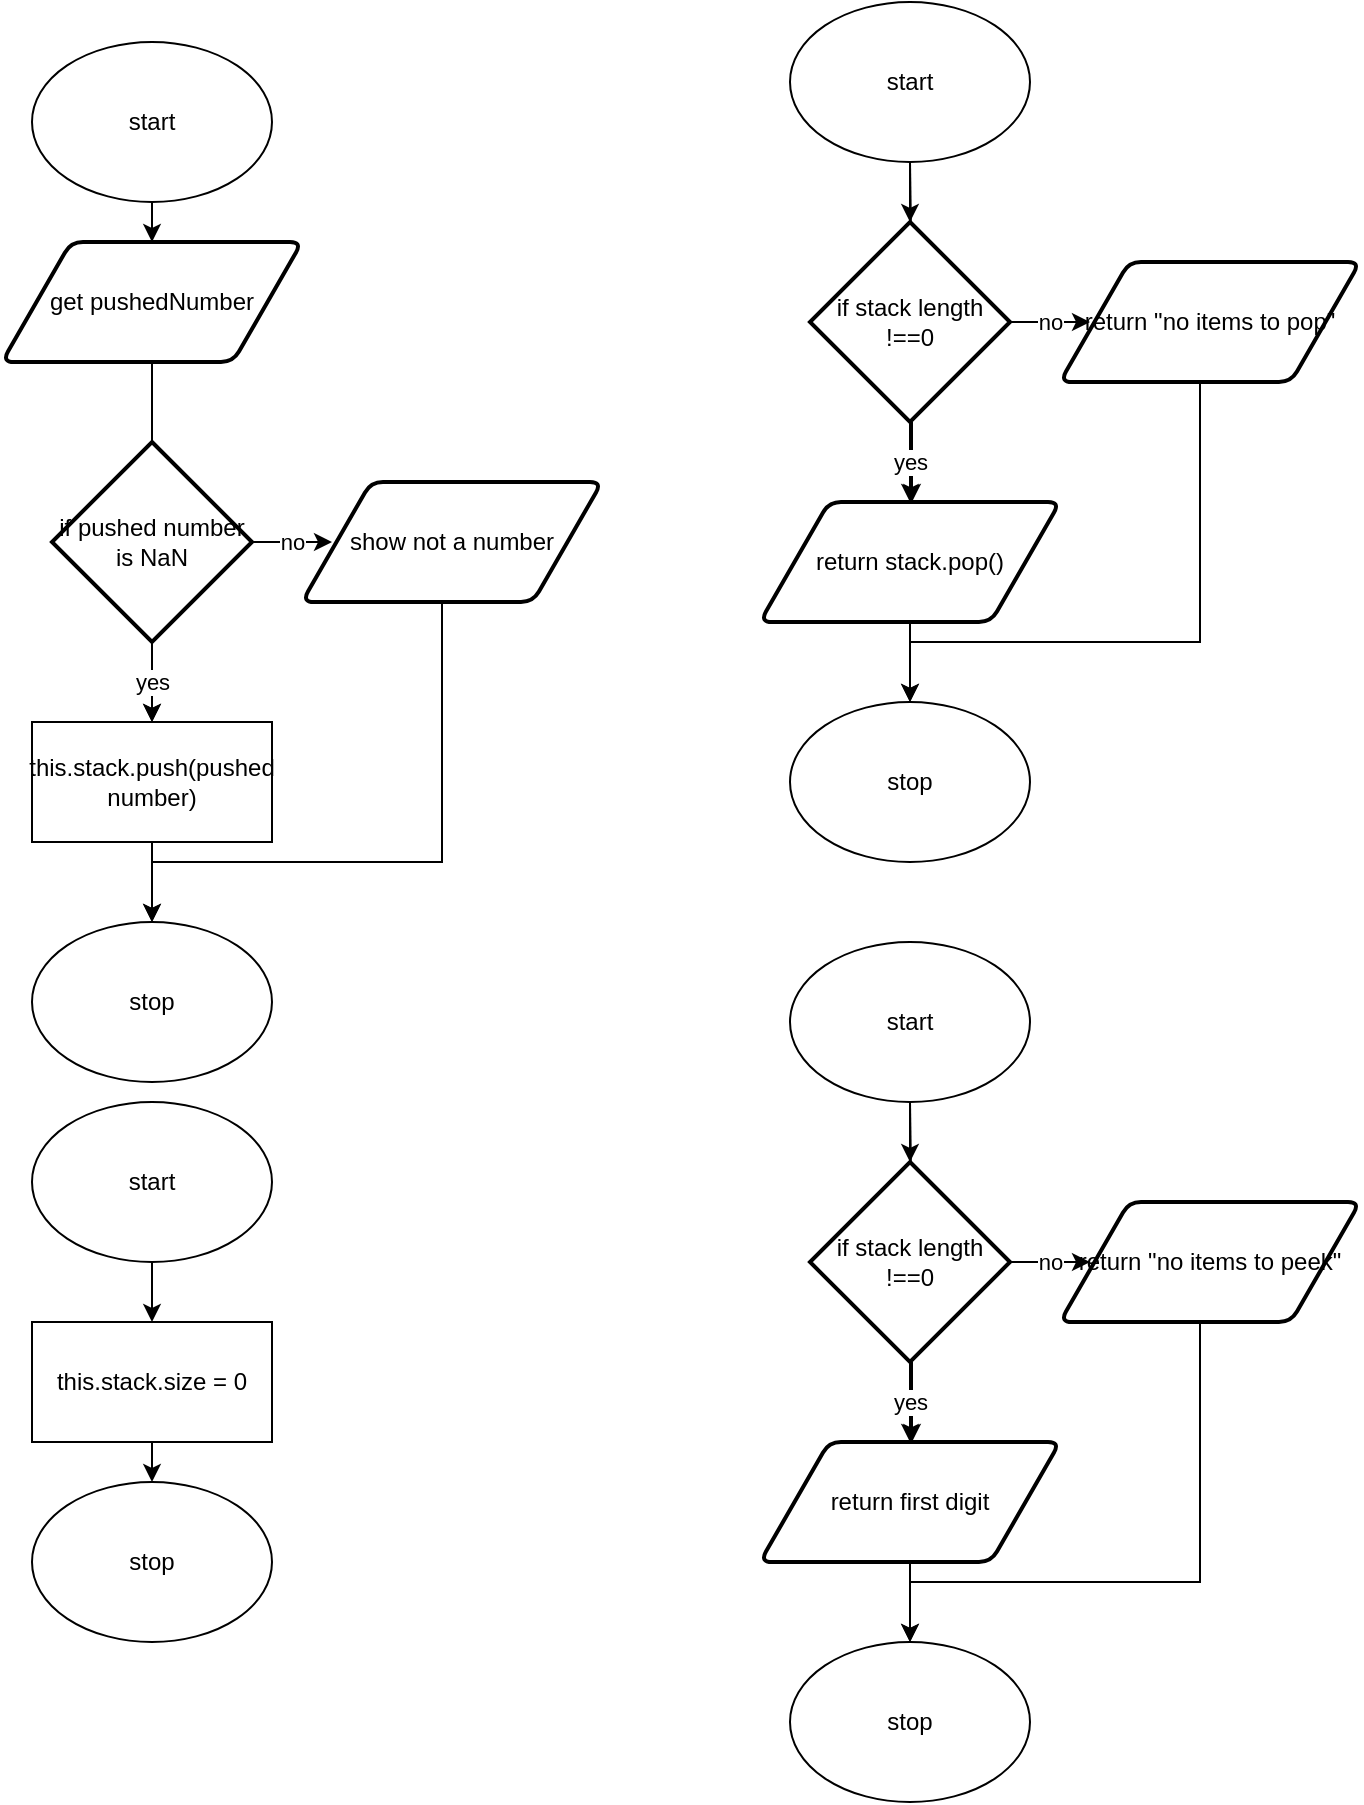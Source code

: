 <mxfile>
    <diagram id="lrFbZz4KpzctprWrjydp" name="Page-1">
        <mxGraphModel dx="690" dy="526" grid="1" gridSize="10" guides="1" tooltips="1" connect="1" arrows="1" fold="1" page="1" pageScale="1" pageWidth="827" pageHeight="1169" math="0" shadow="0">
            <root>
                <mxCell id="0"/>
                <mxCell id="1" parent="0"/>
                <mxCell id="9" style="edgeStyle=none;html=1;exitX=0.5;exitY=1;exitDx=0;exitDy=0;entryX=0.5;entryY=0;entryDx=0;entryDy=0;" parent="1" source="2" target="8" edge="1">
                    <mxGeometry relative="1" as="geometry"/>
                </mxCell>
                <mxCell id="2" value="start" style="ellipse;whiteSpace=wrap;html=1;" parent="1" vertex="1">
                    <mxGeometry x="35" y="20" width="120" height="80" as="geometry"/>
                </mxCell>
                <mxCell id="7" value="stop" style="ellipse;whiteSpace=wrap;html=1;" parent="1" vertex="1">
                    <mxGeometry x="35" y="460" width="120" height="80" as="geometry"/>
                </mxCell>
                <mxCell id="12" value="yes" style="edgeStyle=none;html=1;exitX=0.5;exitY=1;exitDx=0;exitDy=0;" parent="1" source="8" target="11" edge="1">
                    <mxGeometry relative="1" as="geometry">
                        <Array as="points">
                            <mxPoint x="95" y="350"/>
                        </Array>
                    </mxGeometry>
                </mxCell>
                <mxCell id="8" value="get pushedNumber" style="shape=parallelogram;html=1;strokeWidth=2;perimeter=parallelogramPerimeter;whiteSpace=wrap;rounded=1;arcSize=12;size=0.23;" parent="1" vertex="1">
                    <mxGeometry x="20" y="120" width="150" height="60" as="geometry"/>
                </mxCell>
                <mxCell id="32" style="edgeStyle=none;html=1;exitX=0.5;exitY=1;exitDx=0;exitDy=0;" parent="1" source="11" target="7" edge="1">
                    <mxGeometry relative="1" as="geometry"/>
                </mxCell>
                <mxCell id="11" value="this.stack.push(pushed number)" style="rounded=0;whiteSpace=wrap;html=1;" parent="1" vertex="1">
                    <mxGeometry x="35" y="360" width="120" height="60" as="geometry"/>
                </mxCell>
                <mxCell id="21" style="edgeStyle=none;html=1;exitX=0.5;exitY=1;exitDx=0;exitDy=0;entryX=0.5;entryY=0;entryDx=0;entryDy=0;" parent="1" source="22" edge="1">
                    <mxGeometry relative="1" as="geometry">
                        <mxPoint x="475" y="150" as="targetPoint"/>
                    </mxGeometry>
                </mxCell>
                <mxCell id="43" style="edgeStyle=none;html=1;exitX=0.5;exitY=1;exitDx=0;exitDy=0;entryX=0.5;entryY=0;entryDx=0;entryDy=0;entryPerimeter=0;" parent="1" source="22" target="40" edge="1">
                    <mxGeometry relative="1" as="geometry"/>
                </mxCell>
                <mxCell id="22" value="start" style="ellipse;whiteSpace=wrap;html=1;" parent="1" vertex="1">
                    <mxGeometry x="414" width="120" height="80" as="geometry"/>
                </mxCell>
                <mxCell id="23" value="stop" style="ellipse;whiteSpace=wrap;html=1;" parent="1" vertex="1">
                    <mxGeometry x="414" y="350" width="120" height="80" as="geometry"/>
                </mxCell>
                <mxCell id="24" style="edgeStyle=none;html=1;exitX=0.5;exitY=1;exitDx=0;exitDy=0;" parent="1" edge="1">
                    <mxGeometry relative="1" as="geometry">
                        <mxPoint x="475" y="210" as="sourcePoint"/>
                        <mxPoint x="475" y="210" as="targetPoint"/>
                    </mxGeometry>
                </mxCell>
                <mxCell id="26" style="edgeStyle=none;html=1;exitX=0.5;exitY=1;exitDx=0;exitDy=0;" parent="1" edge="1">
                    <mxGeometry relative="1" as="geometry">
                        <mxPoint x="475" y="250" as="targetPoint"/>
                        <mxPoint x="475" y="210" as="sourcePoint"/>
                    </mxGeometry>
                </mxCell>
                <mxCell id="29" value="yes" style="edgeStyle=none;html=1;exitX=0.5;exitY=1;exitDx=0;exitDy=0;exitPerimeter=0;" parent="1" source="28" target="11" edge="1">
                    <mxGeometry relative="1" as="geometry"/>
                </mxCell>
                <mxCell id="30" value="no" style="edgeStyle=none;html=1;exitX=1;exitY=0.5;exitDx=0;exitDy=0;exitPerimeter=0;" parent="1" source="28" edge="1">
                    <mxGeometry relative="1" as="geometry">
                        <mxPoint x="185" y="270" as="targetPoint"/>
                    </mxGeometry>
                </mxCell>
                <mxCell id="28" value="if pushed number is NaN" style="strokeWidth=2;html=1;shape=mxgraph.flowchart.decision;whiteSpace=wrap;" parent="1" vertex="1">
                    <mxGeometry x="45" y="220" width="100" height="100" as="geometry"/>
                </mxCell>
                <mxCell id="34" style="edgeStyle=orthogonalEdgeStyle;shape=connector;rounded=0;html=1;exitX=0.5;exitY=1;exitDx=0;exitDy=0;entryX=0.5;entryY=0;entryDx=0;entryDy=0;labelBackgroundColor=default;fontFamily=Helvetica;fontSize=11;fontColor=default;endArrow=classic;strokeColor=default;" parent="1" target="7" edge="1">
                    <mxGeometry relative="1" as="geometry">
                        <mxPoint x="250" y="300" as="sourcePoint"/>
                        <Array as="points">
                            <mxPoint x="240" y="430"/>
                            <mxPoint x="95" y="430"/>
                        </Array>
                    </mxGeometry>
                </mxCell>
                <mxCell id="35" value="show not a number" style="shape=parallelogram;html=1;strokeWidth=2;perimeter=parallelogramPerimeter;whiteSpace=wrap;rounded=1;arcSize=12;size=0.23;" parent="1" vertex="1">
                    <mxGeometry x="170" y="240" width="150" height="60" as="geometry"/>
                </mxCell>
                <mxCell id="36" style="edgeStyle=none;html=1;exitX=0.5;exitY=1;exitDx=0;exitDy=0;" parent="1" edge="1">
                    <mxGeometry relative="1" as="geometry">
                        <mxPoint x="474" y="350" as="targetPoint"/>
                        <mxPoint x="474" y="310" as="sourcePoint"/>
                    </mxGeometry>
                </mxCell>
                <mxCell id="38" value="yes" style="edgeStyle=none;html=1;exitX=0.5;exitY=1;exitDx=0;exitDy=0;exitPerimeter=0;" parent="1" source="40" edge="1">
                    <mxGeometry relative="1" as="geometry">
                        <mxPoint x="474" y="250" as="targetPoint"/>
                    </mxGeometry>
                </mxCell>
                <mxCell id="39" value="no" style="edgeStyle=none;html=1;exitX=1;exitY=0.5;exitDx=0;exitDy=0;exitPerimeter=0;" parent="1" source="40" edge="1">
                    <mxGeometry relative="1" as="geometry">
                        <mxPoint x="564" y="160" as="targetPoint"/>
                    </mxGeometry>
                </mxCell>
                <mxCell id="40" value="if stack length !==0" style="strokeWidth=2;html=1;shape=mxgraph.flowchart.decision;whiteSpace=wrap;" parent="1" vertex="1">
                    <mxGeometry x="424" y="110" width="100" height="100" as="geometry"/>
                </mxCell>
                <mxCell id="41" style="edgeStyle=orthogonalEdgeStyle;shape=connector;rounded=0;html=1;exitX=0.5;exitY=1;exitDx=0;exitDy=0;entryX=0.5;entryY=0;entryDx=0;entryDy=0;labelBackgroundColor=default;fontFamily=Helvetica;fontSize=11;fontColor=default;endArrow=classic;strokeColor=default;" parent="1" edge="1">
                    <mxGeometry relative="1" as="geometry">
                        <mxPoint x="629" y="190" as="sourcePoint"/>
                        <Array as="points">
                            <mxPoint x="619" y="320"/>
                            <mxPoint x="474" y="320"/>
                        </Array>
                        <mxPoint x="474" y="350" as="targetPoint"/>
                    </mxGeometry>
                </mxCell>
                <mxCell id="42" value="return &quot;no items to pop&quot;" style="shape=parallelogram;html=1;strokeWidth=2;perimeter=parallelogramPerimeter;whiteSpace=wrap;rounded=1;arcSize=12;size=0.23;" parent="1" vertex="1">
                    <mxGeometry x="549" y="130" width="150" height="60" as="geometry"/>
                </mxCell>
                <mxCell id="44" value="return stack.pop()" style="shape=parallelogram;html=1;strokeWidth=2;perimeter=parallelogramPerimeter;whiteSpace=wrap;rounded=1;arcSize=12;size=0.23;" parent="1" vertex="1">
                    <mxGeometry x="399" y="250" width="150" height="60" as="geometry"/>
                </mxCell>
                <mxCell id="46" style="edgeStyle=none;html=1;exitX=0.5;exitY=1;exitDx=0;exitDy=0;entryX=0.5;entryY=0;entryDx=0;entryDy=0;entryPerimeter=0;" edge="1" parent="1" source="47">
                    <mxGeometry relative="1" as="geometry">
                        <mxPoint x="95" y="660" as="targetPoint"/>
                    </mxGeometry>
                </mxCell>
                <mxCell id="47" value="start" style="ellipse;whiteSpace=wrap;html=1;" vertex="1" parent="1">
                    <mxGeometry x="35" y="550" width="120" height="80" as="geometry"/>
                </mxCell>
                <mxCell id="48" value="stop" style="ellipse;whiteSpace=wrap;html=1;" vertex="1" parent="1">
                    <mxGeometry x="35" y="740" width="120" height="80" as="geometry"/>
                </mxCell>
                <mxCell id="49" style="edgeStyle=none;html=1;exitX=0.5;exitY=1;exitDx=0;exitDy=0;" edge="1" parent="1">
                    <mxGeometry relative="1" as="geometry">
                        <mxPoint x="96" y="760" as="sourcePoint"/>
                        <mxPoint x="96" y="760" as="targetPoint"/>
                    </mxGeometry>
                </mxCell>
                <mxCell id="58" style="edgeStyle=none;html=1;exitX=0.5;exitY=1;exitDx=0;exitDy=0;entryX=0.5;entryY=0;entryDx=0;entryDy=0;" edge="1" parent="1" source="60">
                    <mxGeometry relative="1" as="geometry">
                        <mxPoint x="475" y="620" as="targetPoint"/>
                    </mxGeometry>
                </mxCell>
                <mxCell id="59" style="edgeStyle=none;html=1;exitX=0.5;exitY=1;exitDx=0;exitDy=0;entryX=0.5;entryY=0;entryDx=0;entryDy=0;entryPerimeter=0;" edge="1" parent="1" source="60" target="67">
                    <mxGeometry relative="1" as="geometry"/>
                </mxCell>
                <mxCell id="60" value="start" style="ellipse;whiteSpace=wrap;html=1;" vertex="1" parent="1">
                    <mxGeometry x="414" y="470" width="120" height="80" as="geometry"/>
                </mxCell>
                <mxCell id="61" value="stop" style="ellipse;whiteSpace=wrap;html=1;" vertex="1" parent="1">
                    <mxGeometry x="414" y="820" width="120" height="80" as="geometry"/>
                </mxCell>
                <mxCell id="62" style="edgeStyle=none;html=1;exitX=0.5;exitY=1;exitDx=0;exitDy=0;" edge="1" parent="1">
                    <mxGeometry relative="1" as="geometry">
                        <mxPoint x="475" y="680" as="sourcePoint"/>
                        <mxPoint x="475" y="680" as="targetPoint"/>
                    </mxGeometry>
                </mxCell>
                <mxCell id="63" style="edgeStyle=none;html=1;exitX=0.5;exitY=1;exitDx=0;exitDy=0;" edge="1" parent="1">
                    <mxGeometry relative="1" as="geometry">
                        <mxPoint x="475" y="720" as="targetPoint"/>
                        <mxPoint x="475" y="680" as="sourcePoint"/>
                    </mxGeometry>
                </mxCell>
                <mxCell id="64" style="edgeStyle=none;html=1;exitX=0.5;exitY=1;exitDx=0;exitDy=0;" edge="1" parent="1">
                    <mxGeometry relative="1" as="geometry">
                        <mxPoint x="474" y="820" as="targetPoint"/>
                        <mxPoint x="474" y="780" as="sourcePoint"/>
                    </mxGeometry>
                </mxCell>
                <mxCell id="65" value="yes" style="edgeStyle=none;html=1;exitX=0.5;exitY=1;exitDx=0;exitDy=0;exitPerimeter=0;" edge="1" parent="1" source="67">
                    <mxGeometry relative="1" as="geometry">
                        <mxPoint x="474" y="720" as="targetPoint"/>
                    </mxGeometry>
                </mxCell>
                <mxCell id="66" value="no" style="edgeStyle=none;html=1;exitX=1;exitY=0.5;exitDx=0;exitDy=0;exitPerimeter=0;" edge="1" parent="1" source="67">
                    <mxGeometry relative="1" as="geometry">
                        <mxPoint x="564" y="630" as="targetPoint"/>
                    </mxGeometry>
                </mxCell>
                <mxCell id="67" value="if stack length !==0" style="strokeWidth=2;html=1;shape=mxgraph.flowchart.decision;whiteSpace=wrap;" vertex="1" parent="1">
                    <mxGeometry x="424" y="580" width="100" height="100" as="geometry"/>
                </mxCell>
                <mxCell id="68" style="edgeStyle=orthogonalEdgeStyle;shape=connector;rounded=0;html=1;exitX=0.5;exitY=1;exitDx=0;exitDy=0;entryX=0.5;entryY=0;entryDx=0;entryDy=0;labelBackgroundColor=default;fontFamily=Helvetica;fontSize=11;fontColor=default;endArrow=classic;strokeColor=default;" edge="1" parent="1">
                    <mxGeometry relative="1" as="geometry">
                        <mxPoint x="629" y="660" as="sourcePoint"/>
                        <Array as="points">
                            <mxPoint x="619" y="790"/>
                            <mxPoint x="474" y="790"/>
                        </Array>
                        <mxPoint x="474" y="820" as="targetPoint"/>
                    </mxGeometry>
                </mxCell>
                <mxCell id="69" value="return &quot;no items to peek&quot;" style="shape=parallelogram;html=1;strokeWidth=2;perimeter=parallelogramPerimeter;whiteSpace=wrap;rounded=1;arcSize=12;size=0.23;" vertex="1" parent="1">
                    <mxGeometry x="549" y="600" width="150" height="60" as="geometry"/>
                </mxCell>
                <mxCell id="70" value="return first digit" style="shape=parallelogram;html=1;strokeWidth=2;perimeter=parallelogramPerimeter;whiteSpace=wrap;rounded=1;arcSize=12;size=0.23;" vertex="1" parent="1">
                    <mxGeometry x="399" y="720" width="150" height="60" as="geometry"/>
                </mxCell>
                <mxCell id="72" style="edgeStyle=none;html=1;exitX=0.5;exitY=1;exitDx=0;exitDy=0;entryX=0.5;entryY=0;entryDx=0;entryDy=0;" edge="1" parent="1" source="71" target="48">
                    <mxGeometry relative="1" as="geometry"/>
                </mxCell>
                <mxCell id="71" value="this.stack.size = 0" style="rounded=0;whiteSpace=wrap;html=1;" vertex="1" parent="1">
                    <mxGeometry x="35" y="660" width="120" height="60" as="geometry"/>
                </mxCell>
            </root>
        </mxGraphModel>
    </diagram>
</mxfile>